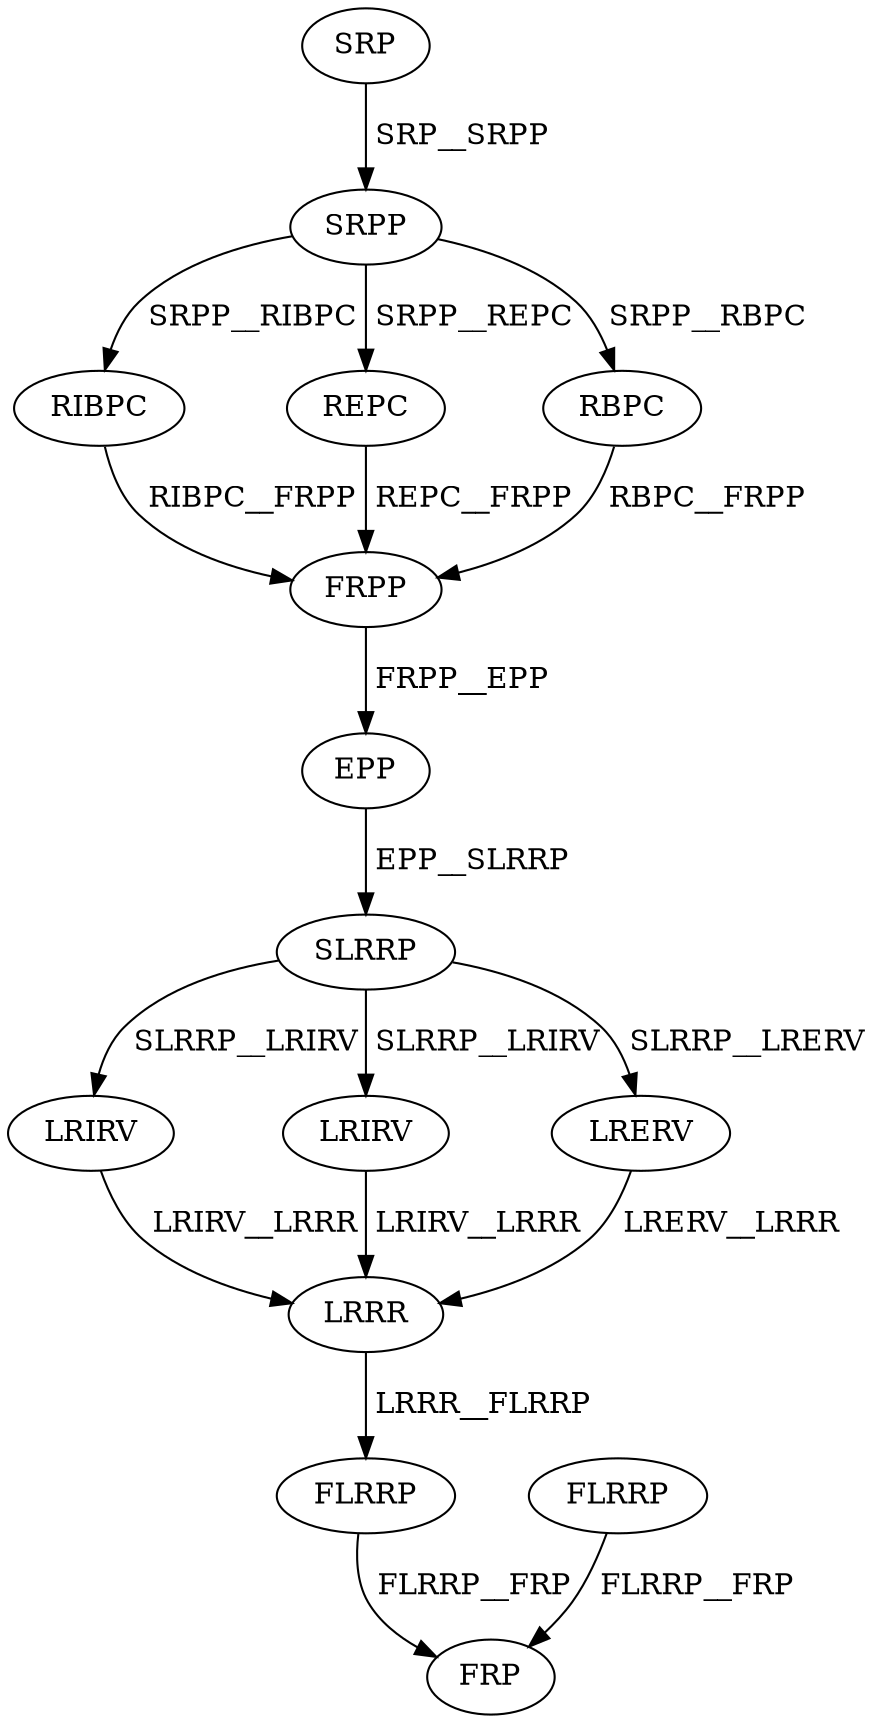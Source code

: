 digraph G { 
1 [label="SRP",color=black,fontcolor=black];
2 [label="SRPP",color=black,fontcolor=black];
3 [label="RIBPC",color=black,fontcolor=black];
4 [label="REPC",color=black,fontcolor=black];
5 [label="RBPC",color=black,fontcolor=black];
6 [label="FRPP",color=black,fontcolor=black];
7 [label="EPP",color=black,fontcolor=black];
8 [label="SLRRP",color=black,fontcolor=black];
9 [label="LRIRV",color=black,fontcolor=black];
10 [label="LRIRV",color=black,fontcolor=black];
11 [label="LRERV",color=black,fontcolor=black];
12 [label="FLRRP",color=black,fontcolor=black];
13 [label="LRRR",color=black,fontcolor=black];
14 [label="FLRRP",color=black,fontcolor=black];
15 [label="FRP",color=black,fontcolor=black];
1->2[label=" SRP__SRPP",color=black,fontcolor=black];
2->3[label=" SRPP__RIBPC",color=black,fontcolor=black];
2->4[label=" SRPP__REPC",color=black,fontcolor=black];
2->5[label=" SRPP__RBPC",color=black,fontcolor=black];
3->6[label=" RIBPC__FRPP",color=black,fontcolor=black];
4->6[label=" REPC__FRPP",color=black,fontcolor=black];
5->6[label=" RBPC__FRPP",color=black,fontcolor=black];
6->7[label=" FRPP__EPP",color=black,fontcolor=black];
7->8[label=" EPP__SLRRP",color=black,fontcolor=black];
8->9[label=" SLRRP__LRIRV",color=black,fontcolor=black];
8->10[label=" SLRRP__LRIRV",color=black,fontcolor=black];
8->11[label=" SLRRP__LRERV",color=black,fontcolor=black];
9->13[label=" LRIRV__LRRR",color=black,fontcolor=black];
10->13[label=" LRIRV__LRRR",color=black,fontcolor=black];
11->13[label=" LRERV__LRRR",color=black,fontcolor=black];
12->15[label=" FLRRP__FRP",color=black,fontcolor=black];
13->14[label=" LRRR__FLRRP",color=black,fontcolor=black];
14->15[label=" FLRRP__FRP",color=black,fontcolor=black];
}
